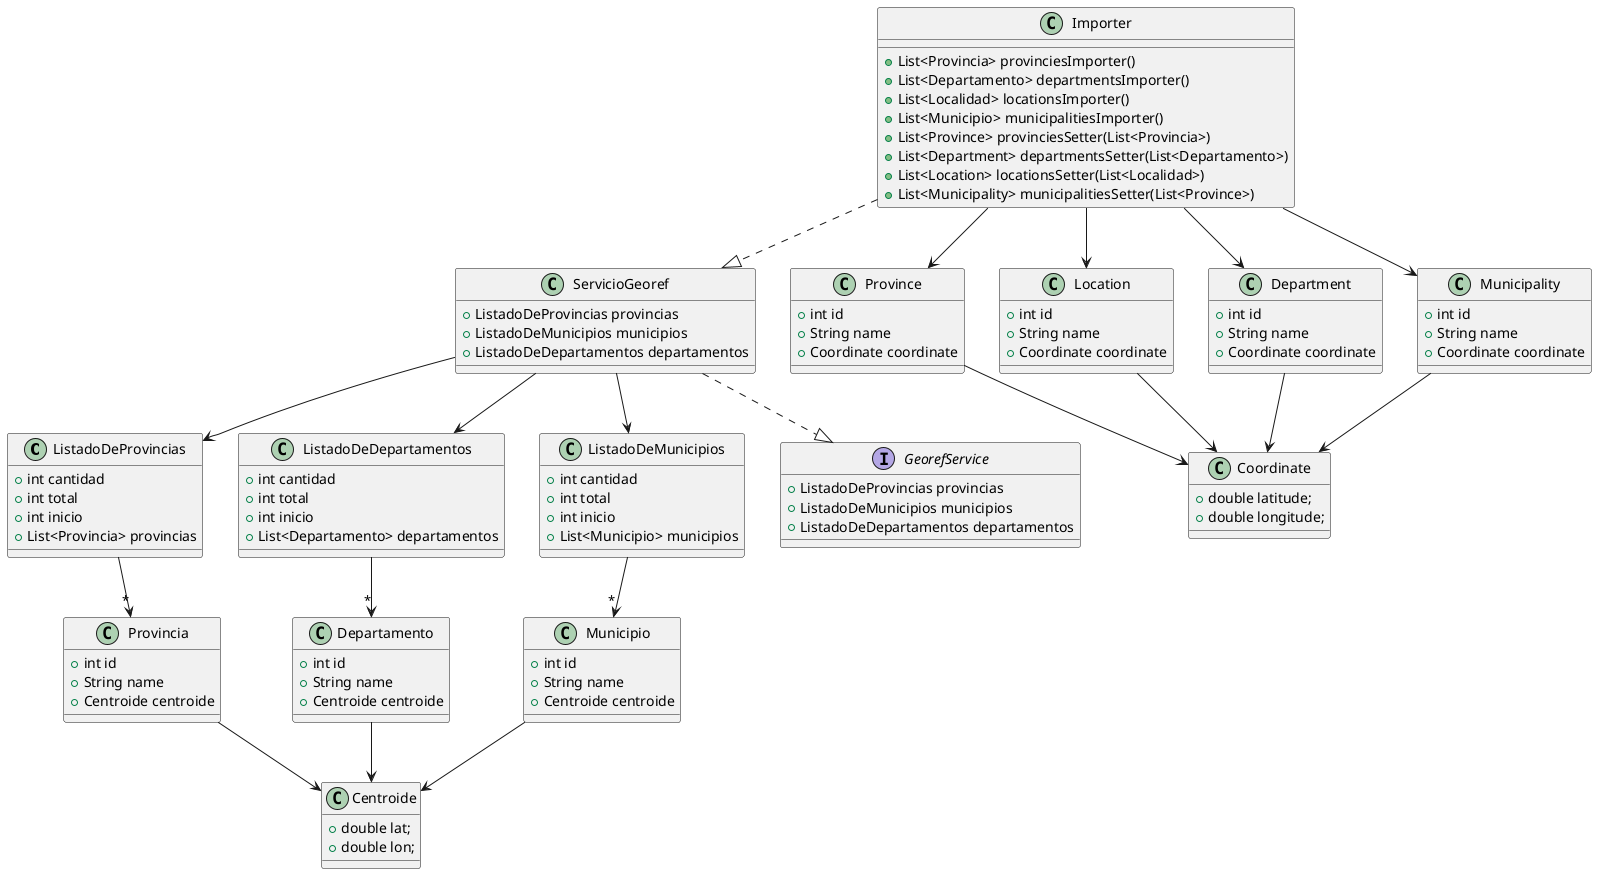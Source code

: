 @startuml
ListadoDeProvincias -->"*" Provincia
ListadoDeDepartamentos -->"*" Departamento
ListadoDeMunicipios -->"*" Municipio

ServicioGeoref --> ListadoDeDepartamentos
ServicioGeoref --> ListadoDeProvincias
ServicioGeoref --> ListadoDeMunicipios

Municipio --> Centroide
Provincia --> Centroide
Departamento --> Centroide

Importer ..|> ServicioGeoref
ServicioGeoref ..|> GeorefService

Importer --> Province

Importer --> Location
Importer --> Department
Importer --> Municipality
Province --> Coordinate
Location --> Coordinate
Municipality --> Coordinate
Department --> Coordinate

interface GeorefService {
    +ListadoDeProvincias provincias
    +ListadoDeMunicipios municipios
    +ListadoDeDepartamentos departamentos
}

class Centroide {
    + double lat;
    + double lon;

}

class Provincia{
    + int id
    + String name
    + Centroide centroide
}

class Municipio{
    + int id
    + String name
    + Centroide centroide
}

class Departamento{
    + int id
    + String name
    + Centroide centroide
}

class Importer{


    + List<Provincia> provinciesImporter()
    + List<Departamento> departmentsImporter()
    + List<Localidad> locationsImporter()
    + List<Municipio> municipalitiesImporter()
    + List<Province> provinciesSetter(List<Provincia>)
    + List<Department> departmentsSetter(List<Departamento>)
    + List<Location> locationsSetter(List<Localidad>)
    + List<Municipality> municipalitiesSetter(List<Province>)
}

class Coordinate {
    + double latitude;
    + double longitude;

}

class Province{
    + int id
    + String name
    + Coordinate coordinate
}

class Municipality{
    + int id
    + String name
    + Coordinate coordinate
}

class Department{
    + int id
    + String name
    + Coordinate coordinate
}

class Location{
    + int id
    + String name
    + Coordinate coordinate
}

class ListadoDeProvincias{
    + int cantidad
    + int total
    + int inicio
    + List<Provincia> provincias
}

class ListadoDeMunicipios{
    + int cantidad
    + int total
    + int inicio
    + List<Municipio> municipios
}

class ListadoDeDepartamentos{
    + int cantidad
    + int total
    + int inicio
    + List<Departamento> departamentos
}

class ServicioGeoref{
    +ListadoDeProvincias provincias
    +ListadoDeMunicipios municipios
    +ListadoDeDepartamentos departamentos
}


@enduml